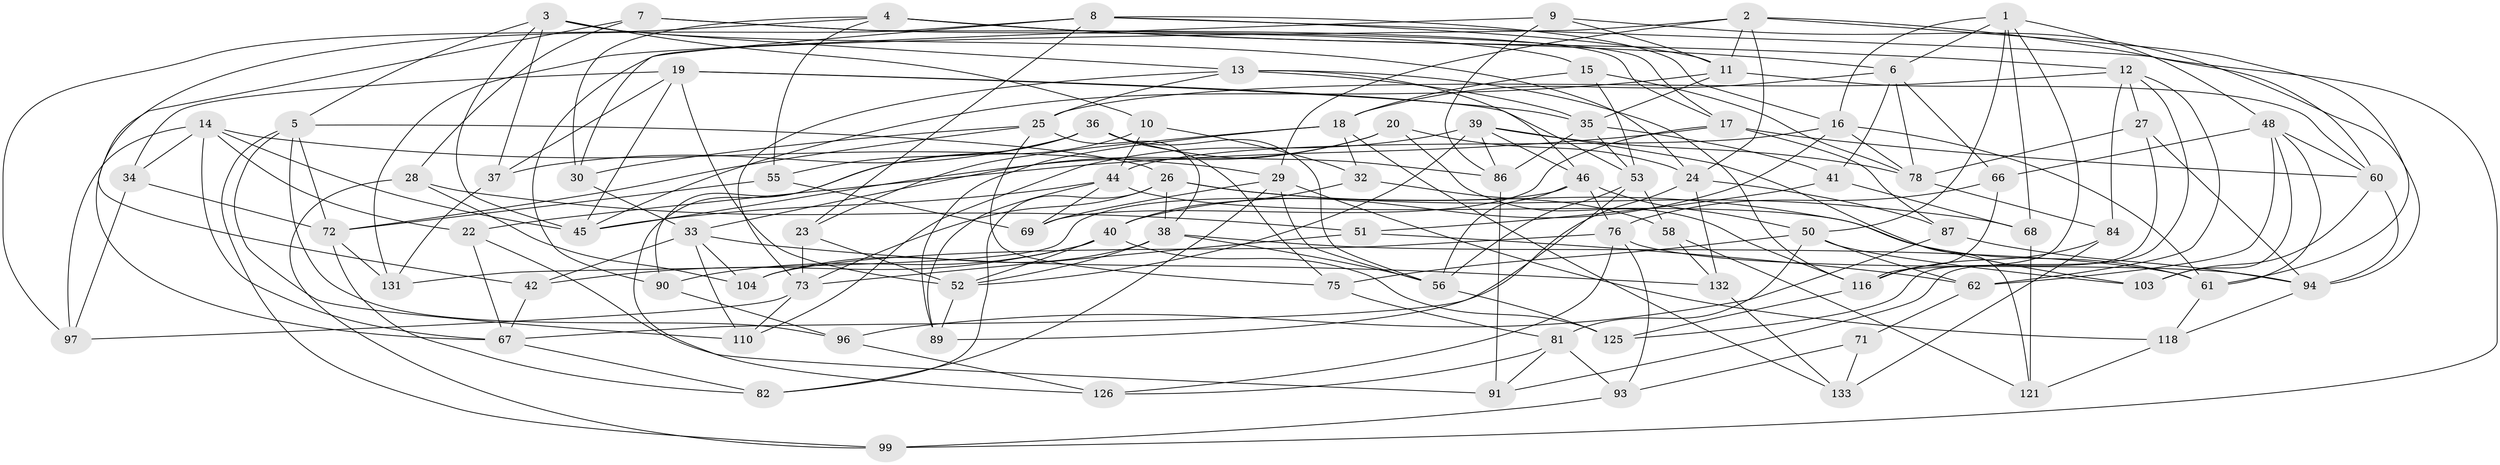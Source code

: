 // Generated by graph-tools (version 1.1) at 2025/52/02/27/25 19:52:35]
// undirected, 88 vertices, 219 edges
graph export_dot {
graph [start="1"]
  node [color=gray90,style=filled];
  1 [super="+92"];
  2 [super="+111"];
  3 [super="+83"];
  4 [super="+115"];
  5 [super="+63"];
  6 [super="+54"];
  7;
  8 [super="+47"];
  9;
  10;
  11 [super="+128"];
  12 [super="+31"];
  13 [super="+65"];
  14 [super="+70"];
  15;
  16 [super="+79"];
  17 [super="+21"];
  18 [super="+74"];
  19 [super="+85"];
  20;
  22;
  23;
  24 [super="+129"];
  25 [super="+113"];
  26 [super="+122"];
  27;
  28;
  29 [super="+43"];
  30;
  32;
  33 [super="+130"];
  34;
  35 [super="+106"];
  36 [super="+59"];
  37;
  38 [super="+100"];
  39 [super="+112"];
  40 [super="+49"];
  41;
  42;
  44 [super="+117"];
  45 [super="+57"];
  46 [super="+123"];
  48 [super="+64"];
  50 [super="+114"];
  51;
  52 [super="+88"];
  53 [super="+80"];
  55;
  56 [super="+101"];
  58;
  60 [super="+105"];
  61 [super="+102"];
  62 [super="+127"];
  66;
  67 [super="+108"];
  68;
  69;
  71;
  72 [super="+109"];
  73 [super="+77"];
  75;
  76 [super="+124"];
  78 [super="+119"];
  81 [super="+134"];
  82;
  84;
  86 [super="+98"];
  87;
  89;
  90;
  91 [super="+95"];
  93;
  94 [super="+107"];
  96;
  97;
  99;
  103;
  104;
  110;
  116 [super="+120"];
  118;
  121;
  125;
  126;
  131;
  132;
  133;
  1 -- 68;
  1 -- 16;
  1 -- 48;
  1 -- 116;
  1 -- 6;
  1 -- 50;
  2 -- 29;
  2 -- 60;
  2 -- 11;
  2 -- 90;
  2 -- 24;
  2 -- 61;
  3 -- 5;
  3 -- 13;
  3 -- 10;
  3 -- 37;
  3 -- 45;
  3 -- 24;
  4 -- 6;
  4 -- 55;
  4 -- 30;
  4 -- 97;
  4 -- 17;
  4 -- 12;
  5 -- 110;
  5 -- 96;
  5 -- 99;
  5 -- 26;
  5 -- 72;
  6 -- 78;
  6 -- 41;
  6 -- 66;
  6 -- 18;
  7 -- 15;
  7 -- 28;
  7 -- 42;
  7 -- 17;
  8 -- 30;
  8 -- 23;
  8 -- 16;
  8 -- 67;
  8 -- 99;
  8 -- 11;
  9 -- 131;
  9 -- 86;
  9 -- 11;
  9 -- 94;
  10 -- 126;
  10 -- 32;
  10 -- 44;
  11 -- 35;
  11 -- 45;
  11 -- 60;
  12 -- 27;
  12 -- 62;
  12 -- 84;
  12 -- 25;
  12 -- 91;
  13 -- 116;
  13 -- 73;
  13 -- 25;
  13 -- 35;
  13 -- 46;
  14 -- 29;
  14 -- 34;
  14 -- 67;
  14 -- 97;
  14 -- 45;
  14 -- 22;
  15 -- 18;
  15 -- 53;
  15 -- 78;
  16 -- 61;
  16 -- 44;
  16 -- 40;
  16 -- 78;
  17 -- 69;
  17 -- 22;
  17 -- 87;
  17 -- 60;
  18 -- 32;
  18 -- 89;
  18 -- 133;
  18 -- 23;
  19 -- 37;
  19 -- 45;
  19 -- 34;
  19 -- 53;
  19 -- 35;
  19 -- 52;
  20 -- 24;
  20 -- 116;
  20 -- 33;
  20 -- 45;
  22 -- 91;
  22 -- 67;
  23 -- 73;
  23 -- 52;
  24 -- 132;
  24 -- 67;
  24 -- 87;
  25 -- 72;
  25 -- 75;
  25 -- 30;
  25 -- 38;
  26 -- 38;
  26 -- 103;
  26 -- 73;
  26 -- 68;
  26 -- 82;
  27 -- 125;
  27 -- 94;
  27 -- 78;
  28 -- 51;
  28 -- 99;
  28 -- 104;
  29 -- 82;
  29 -- 69;
  29 -- 118;
  29 -- 56;
  30 -- 33;
  32 -- 58;
  32 -- 40;
  33 -- 110;
  33 -- 104;
  33 -- 42;
  33 -- 132;
  34 -- 97;
  34 -- 72;
  35 -- 41;
  35 -- 53;
  35 -- 86;
  36 -- 90;
  36 -- 55;
  36 -- 75;
  36 -- 56;
  36 -- 37;
  36 -- 86;
  37 -- 131;
  38 -- 56;
  38 -- 52;
  38 -- 104;
  38 -- 61;
  39 -- 46;
  39 -- 110;
  39 -- 78;
  39 -- 121;
  39 -- 52;
  39 -- 86;
  40 -- 90;
  40 -- 125;
  40 -- 42;
  40 -- 52;
  41 -- 51;
  41 -- 68;
  42 -- 67;
  44 -- 61;
  44 -- 89;
  44 -- 69;
  44 -- 45;
  46 -- 131;
  46 -- 50;
  46 -- 76;
  46 -- 56;
  48 -- 66;
  48 -- 103;
  48 -- 62;
  48 -- 61;
  48 -- 60;
  50 -- 62;
  50 -- 75;
  50 -- 103;
  50 -- 81;
  51 -- 73;
  51 -- 62;
  52 -- 89;
  53 -- 56;
  53 -- 89;
  53 -- 58;
  55 -- 69;
  55 -- 72;
  56 -- 125;
  58 -- 121;
  58 -- 132;
  60 -- 103;
  60 -- 94;
  61 -- 118;
  62 -- 71 [weight=2];
  66 -- 116;
  66 -- 76;
  67 -- 82;
  68 -- 121;
  71 -- 93;
  71 -- 133;
  72 -- 131;
  72 -- 82;
  73 -- 110;
  73 -- 97;
  75 -- 81;
  76 -- 126;
  76 -- 104;
  76 -- 93;
  76 -- 94;
  78 -- 84;
  81 -- 93;
  81 -- 91 [weight=2];
  81 -- 126;
  84 -- 133;
  84 -- 116;
  86 -- 91 [weight=2];
  87 -- 96;
  87 -- 94;
  90 -- 96;
  93 -- 99;
  94 -- 118;
  96 -- 126;
  116 -- 125;
  118 -- 121;
  132 -- 133;
}
